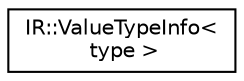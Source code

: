 digraph "Graphical Class Hierarchy"
{
  edge [fontname="Helvetica",fontsize="10",labelfontname="Helvetica",labelfontsize="10"];
  node [fontname="Helvetica",fontsize="10",shape=record];
  rankdir="LR";
  Node0 [label="IR::ValueTypeInfo\<\l type \>",height=0.2,width=0.4,color="black", fillcolor="white", style="filled",URL="$struct_i_r_1_1_value_type_info.html"];
}
